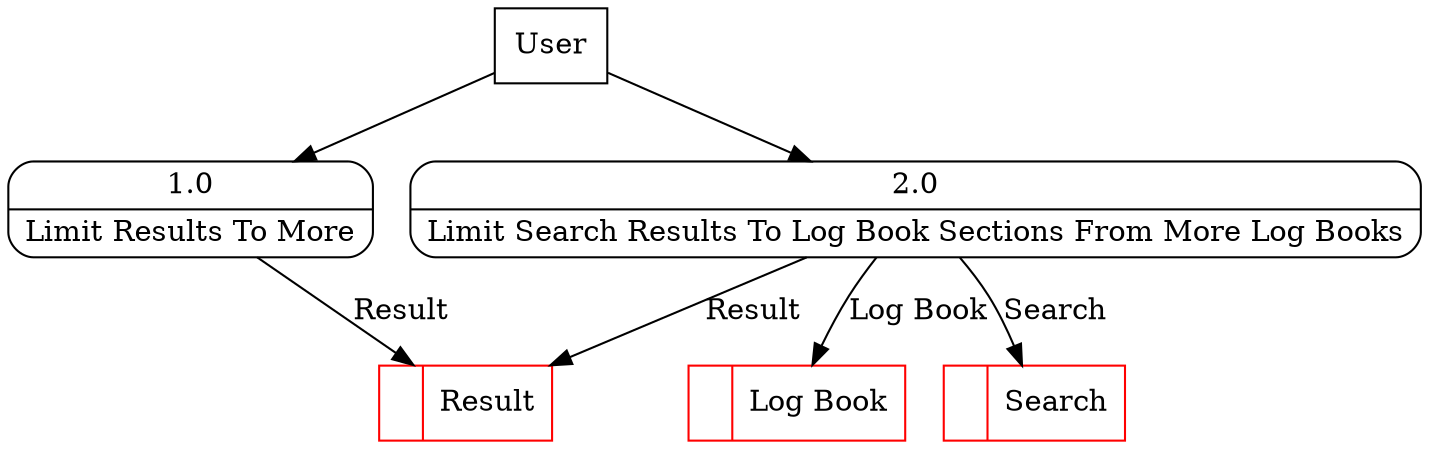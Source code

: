 digraph dfd2{ 
node[shape=record]
200 [label="<f0>  |<f1> Result " color=red];
201 [label="<f0>  |<f1> Log Book " color=red];
202 [label="<f0>  |<f1> Search " color=red];
203 [label="User" shape=box];
204 [label="{<f0> 1.0|<f1> Limit Results To More }" shape=Mrecord];
205 [label="{<f0> 2.0|<f1> Limit Search Results To Log Book Sections From More Log Books }" shape=Mrecord];
203 -> 204
203 -> 205
204 -> 200 [label="Result"]
205 -> 201 [label="Log Book"]
205 -> 200 [label="Result"]
205 -> 202 [label="Search"]
}